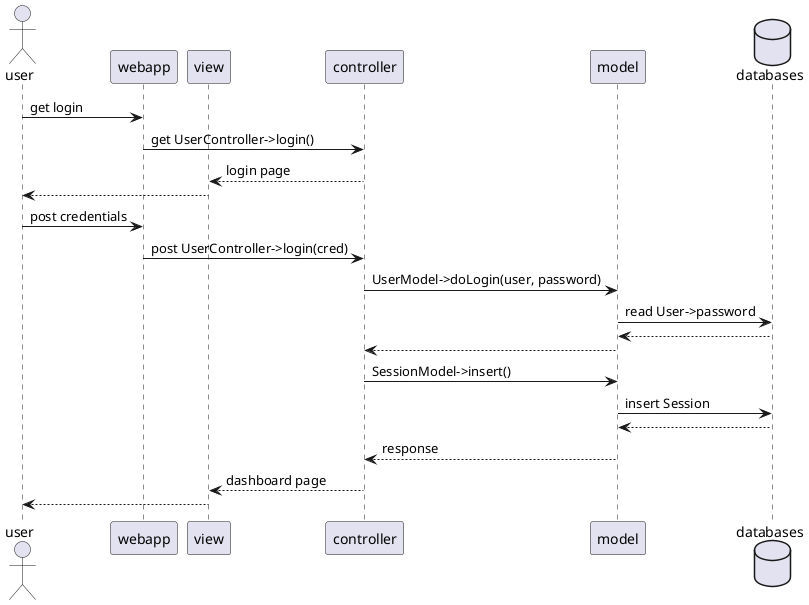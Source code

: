 @startuml

' login
actor user
participant webapp
participant view
participant controller
participant model
database databases

user -> webapp : get login
webapp -> controller : get UserController->login()
controller --> view : login page
view --> user
user -> webapp : post credentials
webapp -> controller : post UserController->login(cred)
controller -> model : UserModel->doLogin(user, password)
model -> databases : read User->password
databases --> model
model --> controller
controller -> model : SessionModel->insert()
model -> databases : insert Session
databases --> model
model --> controller : response
controller --> view : dashboard page
view --> user



@enduml